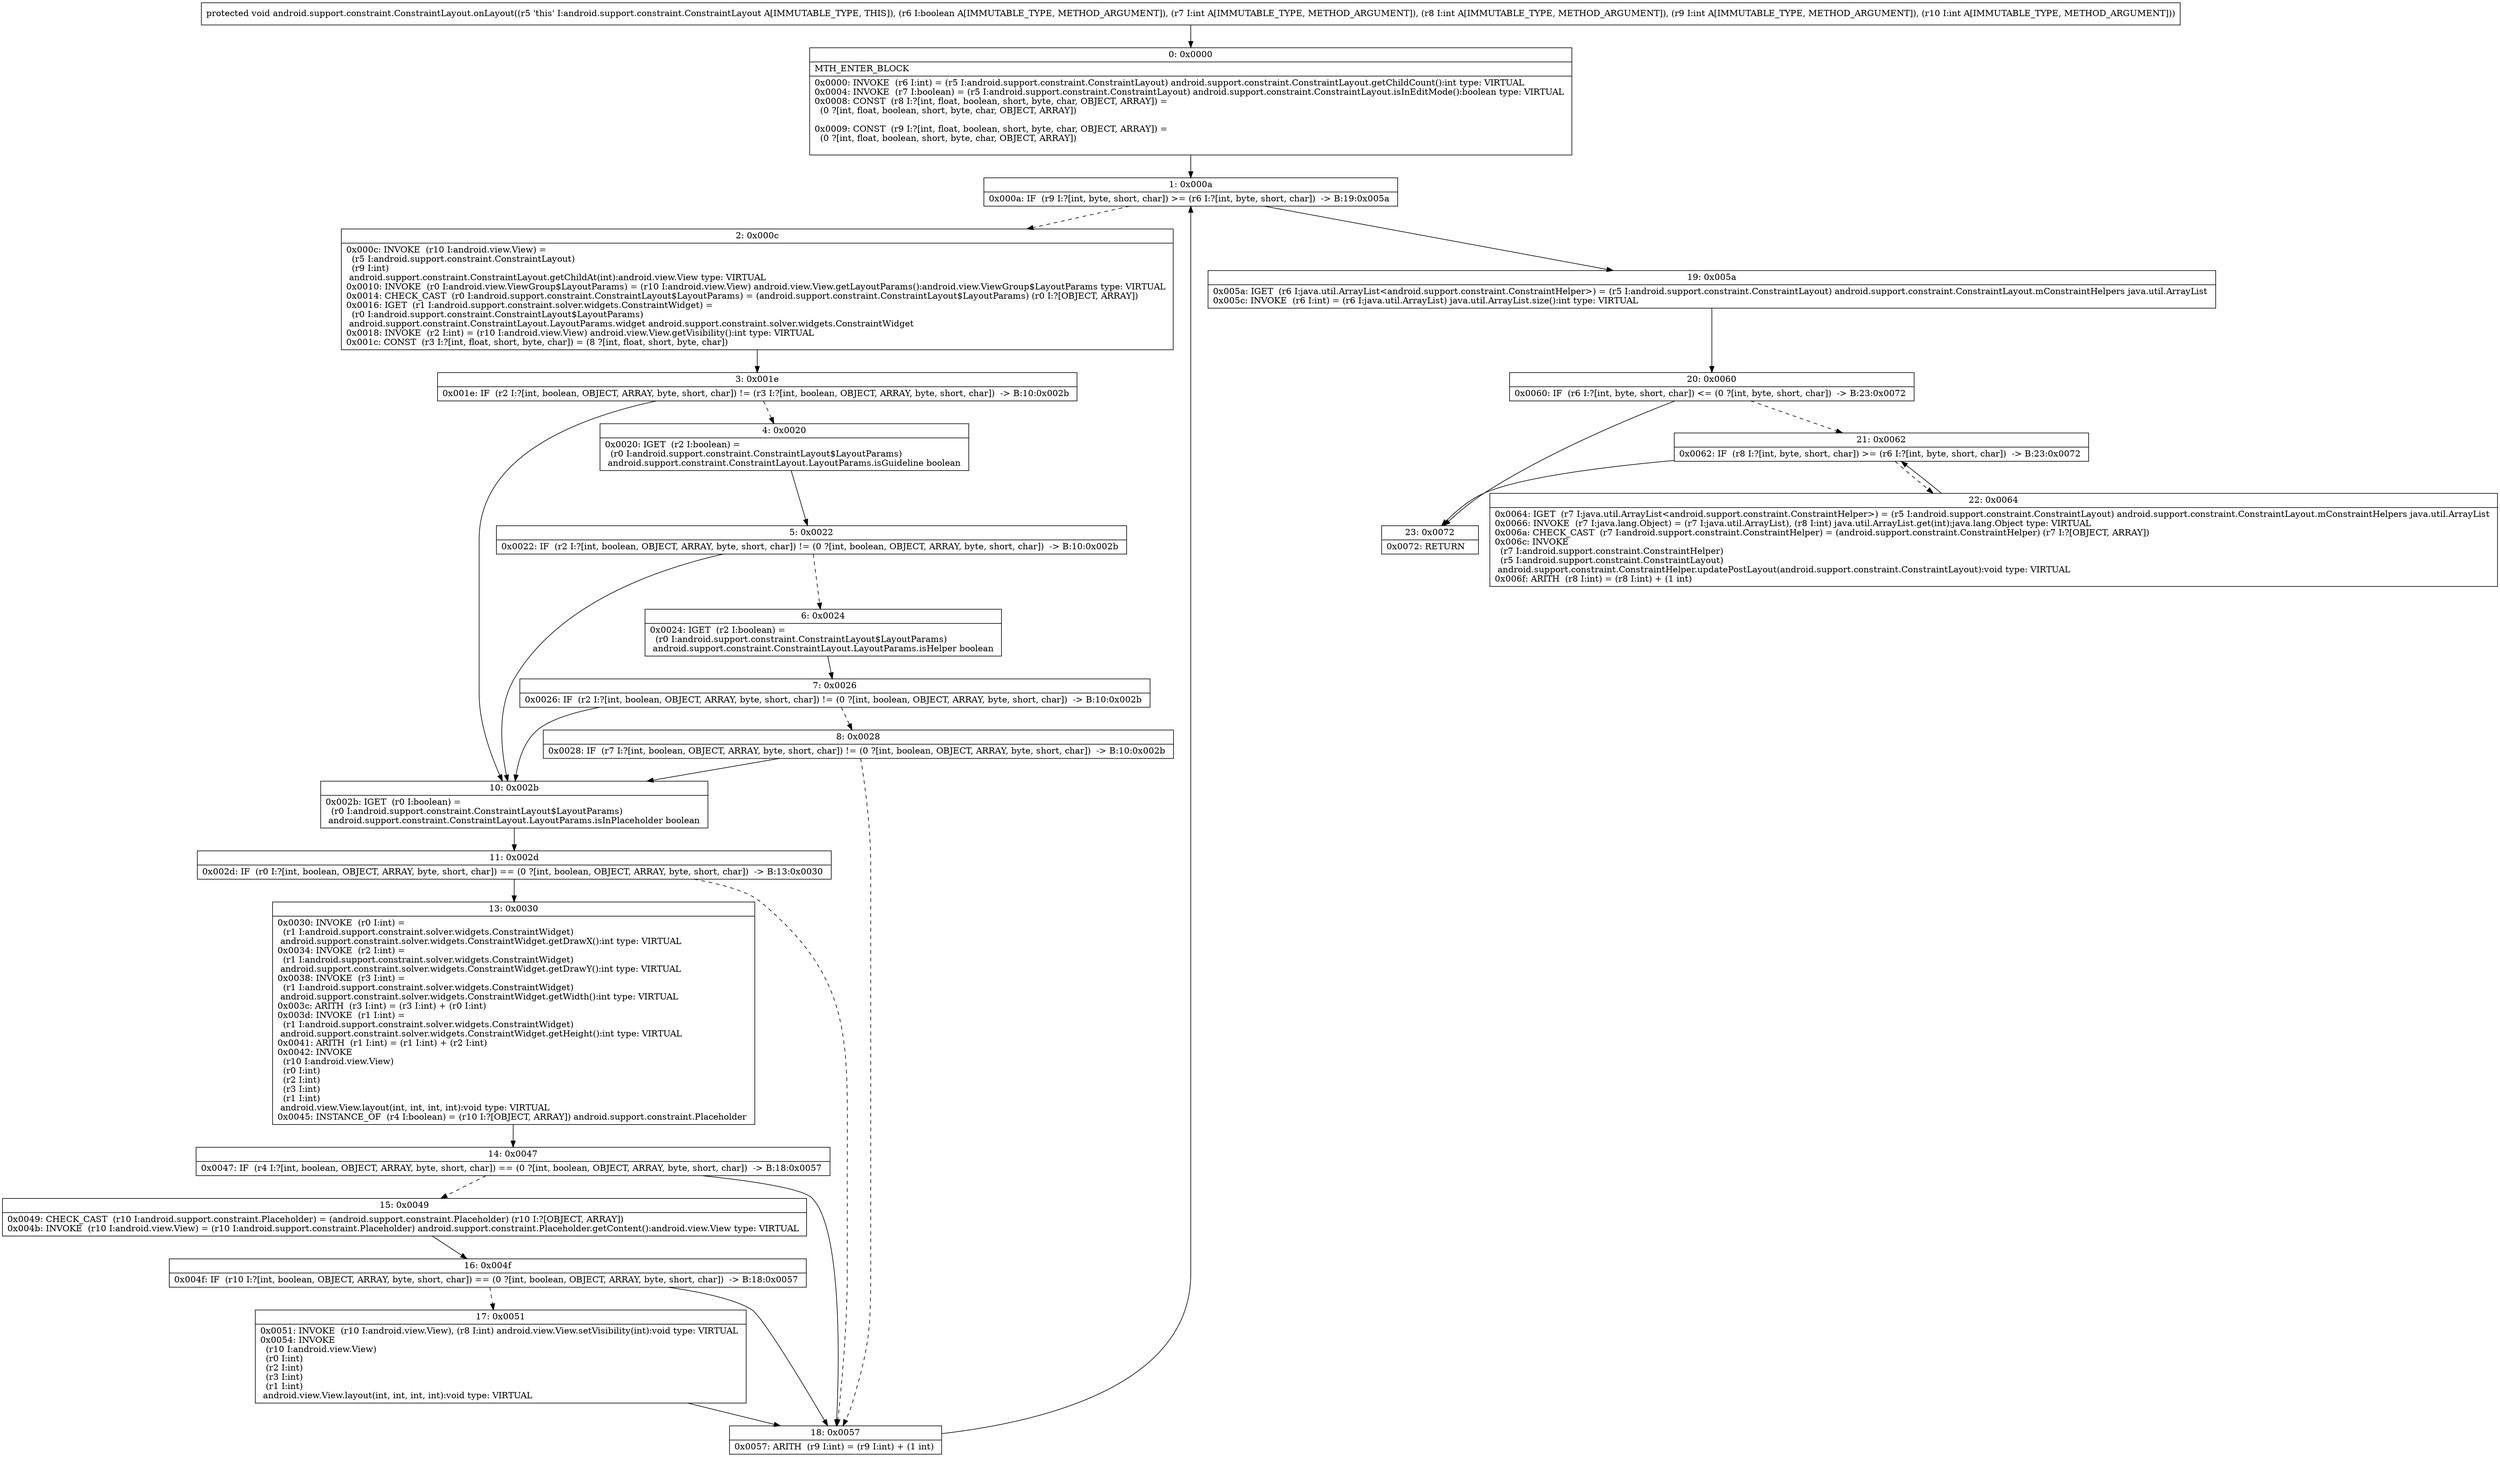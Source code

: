 digraph "CFG forandroid.support.constraint.ConstraintLayout.onLayout(ZIIII)V" {
Node_0 [shape=record,label="{0\:\ 0x0000|MTH_ENTER_BLOCK\l|0x0000: INVOKE  (r6 I:int) = (r5 I:android.support.constraint.ConstraintLayout) android.support.constraint.ConstraintLayout.getChildCount():int type: VIRTUAL \l0x0004: INVOKE  (r7 I:boolean) = (r5 I:android.support.constraint.ConstraintLayout) android.support.constraint.ConstraintLayout.isInEditMode():boolean type: VIRTUAL \l0x0008: CONST  (r8 I:?[int, float, boolean, short, byte, char, OBJECT, ARRAY]) = \l  (0 ?[int, float, boolean, short, byte, char, OBJECT, ARRAY])\l \l0x0009: CONST  (r9 I:?[int, float, boolean, short, byte, char, OBJECT, ARRAY]) = \l  (0 ?[int, float, boolean, short, byte, char, OBJECT, ARRAY])\l \l}"];
Node_1 [shape=record,label="{1\:\ 0x000a|0x000a: IF  (r9 I:?[int, byte, short, char]) \>= (r6 I:?[int, byte, short, char])  \-\> B:19:0x005a \l}"];
Node_2 [shape=record,label="{2\:\ 0x000c|0x000c: INVOKE  (r10 I:android.view.View) = \l  (r5 I:android.support.constraint.ConstraintLayout)\l  (r9 I:int)\l android.support.constraint.ConstraintLayout.getChildAt(int):android.view.View type: VIRTUAL \l0x0010: INVOKE  (r0 I:android.view.ViewGroup$LayoutParams) = (r10 I:android.view.View) android.view.View.getLayoutParams():android.view.ViewGroup$LayoutParams type: VIRTUAL \l0x0014: CHECK_CAST  (r0 I:android.support.constraint.ConstraintLayout$LayoutParams) = (android.support.constraint.ConstraintLayout$LayoutParams) (r0 I:?[OBJECT, ARRAY]) \l0x0016: IGET  (r1 I:android.support.constraint.solver.widgets.ConstraintWidget) = \l  (r0 I:android.support.constraint.ConstraintLayout$LayoutParams)\l android.support.constraint.ConstraintLayout.LayoutParams.widget android.support.constraint.solver.widgets.ConstraintWidget \l0x0018: INVOKE  (r2 I:int) = (r10 I:android.view.View) android.view.View.getVisibility():int type: VIRTUAL \l0x001c: CONST  (r3 I:?[int, float, short, byte, char]) = (8 ?[int, float, short, byte, char]) \l}"];
Node_3 [shape=record,label="{3\:\ 0x001e|0x001e: IF  (r2 I:?[int, boolean, OBJECT, ARRAY, byte, short, char]) != (r3 I:?[int, boolean, OBJECT, ARRAY, byte, short, char])  \-\> B:10:0x002b \l}"];
Node_4 [shape=record,label="{4\:\ 0x0020|0x0020: IGET  (r2 I:boolean) = \l  (r0 I:android.support.constraint.ConstraintLayout$LayoutParams)\l android.support.constraint.ConstraintLayout.LayoutParams.isGuideline boolean \l}"];
Node_5 [shape=record,label="{5\:\ 0x0022|0x0022: IF  (r2 I:?[int, boolean, OBJECT, ARRAY, byte, short, char]) != (0 ?[int, boolean, OBJECT, ARRAY, byte, short, char])  \-\> B:10:0x002b \l}"];
Node_6 [shape=record,label="{6\:\ 0x0024|0x0024: IGET  (r2 I:boolean) = \l  (r0 I:android.support.constraint.ConstraintLayout$LayoutParams)\l android.support.constraint.ConstraintLayout.LayoutParams.isHelper boolean \l}"];
Node_7 [shape=record,label="{7\:\ 0x0026|0x0026: IF  (r2 I:?[int, boolean, OBJECT, ARRAY, byte, short, char]) != (0 ?[int, boolean, OBJECT, ARRAY, byte, short, char])  \-\> B:10:0x002b \l}"];
Node_8 [shape=record,label="{8\:\ 0x0028|0x0028: IF  (r7 I:?[int, boolean, OBJECT, ARRAY, byte, short, char]) != (0 ?[int, boolean, OBJECT, ARRAY, byte, short, char])  \-\> B:10:0x002b \l}"];
Node_10 [shape=record,label="{10\:\ 0x002b|0x002b: IGET  (r0 I:boolean) = \l  (r0 I:android.support.constraint.ConstraintLayout$LayoutParams)\l android.support.constraint.ConstraintLayout.LayoutParams.isInPlaceholder boolean \l}"];
Node_11 [shape=record,label="{11\:\ 0x002d|0x002d: IF  (r0 I:?[int, boolean, OBJECT, ARRAY, byte, short, char]) == (0 ?[int, boolean, OBJECT, ARRAY, byte, short, char])  \-\> B:13:0x0030 \l}"];
Node_13 [shape=record,label="{13\:\ 0x0030|0x0030: INVOKE  (r0 I:int) = \l  (r1 I:android.support.constraint.solver.widgets.ConstraintWidget)\l android.support.constraint.solver.widgets.ConstraintWidget.getDrawX():int type: VIRTUAL \l0x0034: INVOKE  (r2 I:int) = \l  (r1 I:android.support.constraint.solver.widgets.ConstraintWidget)\l android.support.constraint.solver.widgets.ConstraintWidget.getDrawY():int type: VIRTUAL \l0x0038: INVOKE  (r3 I:int) = \l  (r1 I:android.support.constraint.solver.widgets.ConstraintWidget)\l android.support.constraint.solver.widgets.ConstraintWidget.getWidth():int type: VIRTUAL \l0x003c: ARITH  (r3 I:int) = (r3 I:int) + (r0 I:int) \l0x003d: INVOKE  (r1 I:int) = \l  (r1 I:android.support.constraint.solver.widgets.ConstraintWidget)\l android.support.constraint.solver.widgets.ConstraintWidget.getHeight():int type: VIRTUAL \l0x0041: ARITH  (r1 I:int) = (r1 I:int) + (r2 I:int) \l0x0042: INVOKE  \l  (r10 I:android.view.View)\l  (r0 I:int)\l  (r2 I:int)\l  (r3 I:int)\l  (r1 I:int)\l android.view.View.layout(int, int, int, int):void type: VIRTUAL \l0x0045: INSTANCE_OF  (r4 I:boolean) = (r10 I:?[OBJECT, ARRAY]) android.support.constraint.Placeholder \l}"];
Node_14 [shape=record,label="{14\:\ 0x0047|0x0047: IF  (r4 I:?[int, boolean, OBJECT, ARRAY, byte, short, char]) == (0 ?[int, boolean, OBJECT, ARRAY, byte, short, char])  \-\> B:18:0x0057 \l}"];
Node_15 [shape=record,label="{15\:\ 0x0049|0x0049: CHECK_CAST  (r10 I:android.support.constraint.Placeholder) = (android.support.constraint.Placeholder) (r10 I:?[OBJECT, ARRAY]) \l0x004b: INVOKE  (r10 I:android.view.View) = (r10 I:android.support.constraint.Placeholder) android.support.constraint.Placeholder.getContent():android.view.View type: VIRTUAL \l}"];
Node_16 [shape=record,label="{16\:\ 0x004f|0x004f: IF  (r10 I:?[int, boolean, OBJECT, ARRAY, byte, short, char]) == (0 ?[int, boolean, OBJECT, ARRAY, byte, short, char])  \-\> B:18:0x0057 \l}"];
Node_17 [shape=record,label="{17\:\ 0x0051|0x0051: INVOKE  (r10 I:android.view.View), (r8 I:int) android.view.View.setVisibility(int):void type: VIRTUAL \l0x0054: INVOKE  \l  (r10 I:android.view.View)\l  (r0 I:int)\l  (r2 I:int)\l  (r3 I:int)\l  (r1 I:int)\l android.view.View.layout(int, int, int, int):void type: VIRTUAL \l}"];
Node_18 [shape=record,label="{18\:\ 0x0057|0x0057: ARITH  (r9 I:int) = (r9 I:int) + (1 int) \l}"];
Node_19 [shape=record,label="{19\:\ 0x005a|0x005a: IGET  (r6 I:java.util.ArrayList\<android.support.constraint.ConstraintHelper\>) = (r5 I:android.support.constraint.ConstraintLayout) android.support.constraint.ConstraintLayout.mConstraintHelpers java.util.ArrayList \l0x005c: INVOKE  (r6 I:int) = (r6 I:java.util.ArrayList) java.util.ArrayList.size():int type: VIRTUAL \l}"];
Node_20 [shape=record,label="{20\:\ 0x0060|0x0060: IF  (r6 I:?[int, byte, short, char]) \<= (0 ?[int, byte, short, char])  \-\> B:23:0x0072 \l}"];
Node_21 [shape=record,label="{21\:\ 0x0062|0x0062: IF  (r8 I:?[int, byte, short, char]) \>= (r6 I:?[int, byte, short, char])  \-\> B:23:0x0072 \l}"];
Node_22 [shape=record,label="{22\:\ 0x0064|0x0064: IGET  (r7 I:java.util.ArrayList\<android.support.constraint.ConstraintHelper\>) = (r5 I:android.support.constraint.ConstraintLayout) android.support.constraint.ConstraintLayout.mConstraintHelpers java.util.ArrayList \l0x0066: INVOKE  (r7 I:java.lang.Object) = (r7 I:java.util.ArrayList), (r8 I:int) java.util.ArrayList.get(int):java.lang.Object type: VIRTUAL \l0x006a: CHECK_CAST  (r7 I:android.support.constraint.ConstraintHelper) = (android.support.constraint.ConstraintHelper) (r7 I:?[OBJECT, ARRAY]) \l0x006c: INVOKE  \l  (r7 I:android.support.constraint.ConstraintHelper)\l  (r5 I:android.support.constraint.ConstraintLayout)\l android.support.constraint.ConstraintHelper.updatePostLayout(android.support.constraint.ConstraintLayout):void type: VIRTUAL \l0x006f: ARITH  (r8 I:int) = (r8 I:int) + (1 int) \l}"];
Node_23 [shape=record,label="{23\:\ 0x0072|0x0072: RETURN   \l}"];
MethodNode[shape=record,label="{protected void android.support.constraint.ConstraintLayout.onLayout((r5 'this' I:android.support.constraint.ConstraintLayout A[IMMUTABLE_TYPE, THIS]), (r6 I:boolean A[IMMUTABLE_TYPE, METHOD_ARGUMENT]), (r7 I:int A[IMMUTABLE_TYPE, METHOD_ARGUMENT]), (r8 I:int A[IMMUTABLE_TYPE, METHOD_ARGUMENT]), (r9 I:int A[IMMUTABLE_TYPE, METHOD_ARGUMENT]), (r10 I:int A[IMMUTABLE_TYPE, METHOD_ARGUMENT])) }"];
MethodNode -> Node_0;
Node_0 -> Node_1;
Node_1 -> Node_2[style=dashed];
Node_1 -> Node_19;
Node_2 -> Node_3;
Node_3 -> Node_4[style=dashed];
Node_3 -> Node_10;
Node_4 -> Node_5;
Node_5 -> Node_6[style=dashed];
Node_5 -> Node_10;
Node_6 -> Node_7;
Node_7 -> Node_8[style=dashed];
Node_7 -> Node_10;
Node_8 -> Node_10;
Node_8 -> Node_18[style=dashed];
Node_10 -> Node_11;
Node_11 -> Node_13;
Node_11 -> Node_18[style=dashed];
Node_13 -> Node_14;
Node_14 -> Node_15[style=dashed];
Node_14 -> Node_18;
Node_15 -> Node_16;
Node_16 -> Node_17[style=dashed];
Node_16 -> Node_18;
Node_17 -> Node_18;
Node_18 -> Node_1;
Node_19 -> Node_20;
Node_20 -> Node_21[style=dashed];
Node_20 -> Node_23;
Node_21 -> Node_22[style=dashed];
Node_21 -> Node_23;
Node_22 -> Node_21;
}

